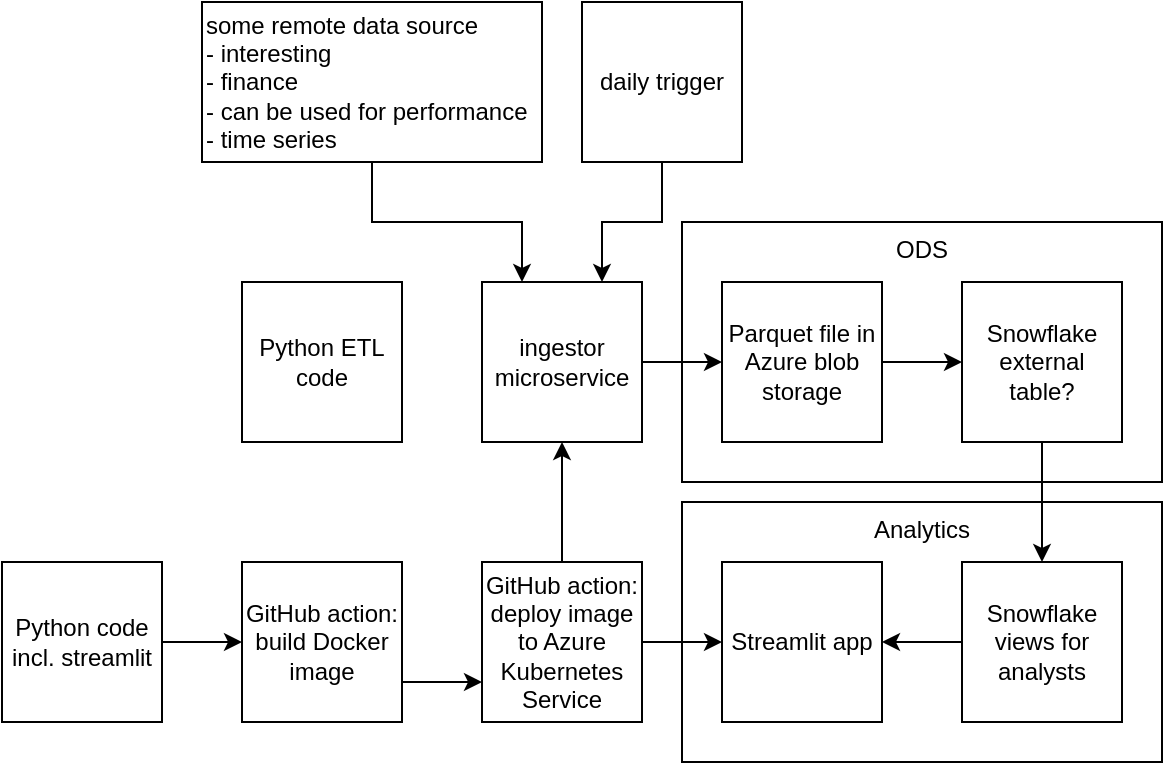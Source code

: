 <mxfile version="24.4.8" type="device">
  <diagram name="Page-1" id="4tBYLdhv-vicbUA5E4DH">
    <mxGraphModel dx="2280" dy="763" grid="1" gridSize="10" guides="1" tooltips="1" connect="1" arrows="1" fold="1" page="1" pageScale="1" pageWidth="850" pageHeight="1100" math="0" shadow="0">
      <root>
        <mxCell id="0" />
        <mxCell id="1" parent="0" />
        <mxCell id="XUIMlj9UUi3Sf196oEfo-23" value="Analytics" style="rounded=0;whiteSpace=wrap;html=1;verticalAlign=top;" vertex="1" parent="1">
          <mxGeometry x="140" y="390" width="240" height="130" as="geometry" />
        </mxCell>
        <mxCell id="XUIMlj9UUi3Sf196oEfo-22" value="ODS" style="rounded=0;whiteSpace=wrap;html=1;verticalAlign=top;" vertex="1" parent="1">
          <mxGeometry x="140" y="250" width="240" height="130" as="geometry" />
        </mxCell>
        <mxCell id="XUIMlj9UUi3Sf196oEfo-10" style="edgeStyle=orthogonalEdgeStyle;rounded=0;orthogonalLoop=1;jettySize=auto;html=1;entryX=0.25;entryY=0;entryDx=0;entryDy=0;exitX=0.5;exitY=1;exitDx=0;exitDy=0;" edge="1" parent="1" source="XUIMlj9UUi3Sf196oEfo-2" target="XUIMlj9UUi3Sf196oEfo-3">
          <mxGeometry relative="1" as="geometry" />
        </mxCell>
        <mxCell id="XUIMlj9UUi3Sf196oEfo-2" value="some remote data source&lt;div&gt;- interesting&lt;/div&gt;&lt;div&gt;- finance&lt;/div&gt;&lt;div&gt;- can be used for performance&lt;/div&gt;&lt;div&gt;- time series&lt;/div&gt;" style="rounded=0;whiteSpace=wrap;html=1;align=left;" vertex="1" parent="1">
          <mxGeometry x="-100" y="140" width="170" height="80" as="geometry" />
        </mxCell>
        <mxCell id="XUIMlj9UUi3Sf196oEfo-11" style="edgeStyle=orthogonalEdgeStyle;rounded=0;orthogonalLoop=1;jettySize=auto;html=1;exitX=1;exitY=0.5;exitDx=0;exitDy=0;entryX=0;entryY=0.5;entryDx=0;entryDy=0;" edge="1" parent="1" source="XUIMlj9UUi3Sf196oEfo-3" target="XUIMlj9UUi3Sf196oEfo-4">
          <mxGeometry relative="1" as="geometry" />
        </mxCell>
        <mxCell id="XUIMlj9UUi3Sf196oEfo-3" value="ingestor microservice" style="rounded=0;whiteSpace=wrap;html=1;" vertex="1" parent="1">
          <mxGeometry x="40" y="280" width="80" height="80" as="geometry" />
        </mxCell>
        <mxCell id="XUIMlj9UUi3Sf196oEfo-12" style="edgeStyle=orthogonalEdgeStyle;rounded=0;orthogonalLoop=1;jettySize=auto;html=1;entryX=0;entryY=0.5;entryDx=0;entryDy=0;" edge="1" parent="1" source="XUIMlj9UUi3Sf196oEfo-4" target="XUIMlj9UUi3Sf196oEfo-5">
          <mxGeometry relative="1" as="geometry" />
        </mxCell>
        <mxCell id="XUIMlj9UUi3Sf196oEfo-4" value="Parquet file in Azure blob storage" style="rounded=0;whiteSpace=wrap;html=1;" vertex="1" parent="1">
          <mxGeometry x="160" y="280" width="80" height="80" as="geometry" />
        </mxCell>
        <mxCell id="XUIMlj9UUi3Sf196oEfo-13" style="edgeStyle=orthogonalEdgeStyle;rounded=0;orthogonalLoop=1;jettySize=auto;html=1;" edge="1" parent="1" source="XUIMlj9UUi3Sf196oEfo-5" target="XUIMlj9UUi3Sf196oEfo-6">
          <mxGeometry relative="1" as="geometry" />
        </mxCell>
        <mxCell id="XUIMlj9UUi3Sf196oEfo-5" value="Snowflake external table?" style="rounded=0;whiteSpace=wrap;html=1;" vertex="1" parent="1">
          <mxGeometry x="280" y="280" width="80" height="80" as="geometry" />
        </mxCell>
        <mxCell id="XUIMlj9UUi3Sf196oEfo-16" style="edgeStyle=orthogonalEdgeStyle;rounded=0;orthogonalLoop=1;jettySize=auto;html=1;" edge="1" parent="1" source="XUIMlj9UUi3Sf196oEfo-6" target="XUIMlj9UUi3Sf196oEfo-9">
          <mxGeometry relative="1" as="geometry" />
        </mxCell>
        <mxCell id="XUIMlj9UUi3Sf196oEfo-6" value="Snowflake views for analysts" style="rounded=0;whiteSpace=wrap;html=1;" vertex="1" parent="1">
          <mxGeometry x="280" y="420" width="80" height="80" as="geometry" />
        </mxCell>
        <mxCell id="XUIMlj9UUi3Sf196oEfo-20" style="edgeStyle=orthogonalEdgeStyle;rounded=0;orthogonalLoop=1;jettySize=auto;html=1;entryX=0;entryY=0.5;entryDx=0;entryDy=0;exitX=1;exitY=0.5;exitDx=0;exitDy=0;" edge="1" parent="1" source="XUIMlj9UUi3Sf196oEfo-8" target="XUIMlj9UUi3Sf196oEfo-18">
          <mxGeometry relative="1" as="geometry" />
        </mxCell>
        <mxCell id="XUIMlj9UUi3Sf196oEfo-8" value="Python code incl. streamlit" style="rounded=0;whiteSpace=wrap;html=1;" vertex="1" parent="1">
          <mxGeometry x="-200" y="420" width="80" height="80" as="geometry" />
        </mxCell>
        <mxCell id="XUIMlj9UUi3Sf196oEfo-9" value="Streamlit app" style="rounded=0;whiteSpace=wrap;html=1;" vertex="1" parent="1">
          <mxGeometry x="160" y="420" width="80" height="80" as="geometry" />
        </mxCell>
        <mxCell id="XUIMlj9UUi3Sf196oEfo-21" style="edgeStyle=orthogonalEdgeStyle;rounded=0;orthogonalLoop=1;jettySize=auto;html=1;entryX=0;entryY=0.75;entryDx=0;entryDy=0;exitX=1;exitY=0.75;exitDx=0;exitDy=0;" edge="1" parent="1" source="XUIMlj9UUi3Sf196oEfo-18" target="XUIMlj9UUi3Sf196oEfo-19">
          <mxGeometry relative="1" as="geometry" />
        </mxCell>
        <mxCell id="XUIMlj9UUi3Sf196oEfo-18" value="GitHub action: build Docker image" style="rounded=0;whiteSpace=wrap;html=1;" vertex="1" parent="1">
          <mxGeometry x="-80" y="420" width="80" height="80" as="geometry" />
        </mxCell>
        <mxCell id="XUIMlj9UUi3Sf196oEfo-24" style="edgeStyle=orthogonalEdgeStyle;rounded=0;orthogonalLoop=1;jettySize=auto;html=1;" edge="1" parent="1" source="XUIMlj9UUi3Sf196oEfo-19" target="XUIMlj9UUi3Sf196oEfo-9">
          <mxGeometry relative="1" as="geometry" />
        </mxCell>
        <mxCell id="XUIMlj9UUi3Sf196oEfo-28" style="edgeStyle=orthogonalEdgeStyle;rounded=0;orthogonalLoop=1;jettySize=auto;html=1;entryX=0.5;entryY=1;entryDx=0;entryDy=0;" edge="1" parent="1" source="XUIMlj9UUi3Sf196oEfo-19" target="XUIMlj9UUi3Sf196oEfo-3">
          <mxGeometry relative="1" as="geometry" />
        </mxCell>
        <mxCell id="XUIMlj9UUi3Sf196oEfo-19" value="GitHub action: deploy image to Azure Kubernetes Service" style="rounded=0;whiteSpace=wrap;html=1;" vertex="1" parent="1">
          <mxGeometry x="40" y="420" width="80" height="80" as="geometry" />
        </mxCell>
        <mxCell id="XUIMlj9UUi3Sf196oEfo-27" style="edgeStyle=orthogonalEdgeStyle;rounded=0;orthogonalLoop=1;jettySize=auto;html=1;entryX=0.75;entryY=0;entryDx=0;entryDy=0;exitX=0.5;exitY=1;exitDx=0;exitDy=0;" edge="1" parent="1" source="XUIMlj9UUi3Sf196oEfo-26" target="XUIMlj9UUi3Sf196oEfo-3">
          <mxGeometry relative="1" as="geometry" />
        </mxCell>
        <mxCell id="XUIMlj9UUi3Sf196oEfo-26" value="daily trigger" style="rounded=0;whiteSpace=wrap;html=1;" vertex="1" parent="1">
          <mxGeometry x="90" y="140" width="80" height="80" as="geometry" />
        </mxCell>
        <mxCell id="XUIMlj9UUi3Sf196oEfo-29" value="Python ETL code" style="rounded=0;whiteSpace=wrap;html=1;" vertex="1" parent="1">
          <mxGeometry x="-80" y="280" width="80" height="80" as="geometry" />
        </mxCell>
      </root>
    </mxGraphModel>
  </diagram>
</mxfile>
